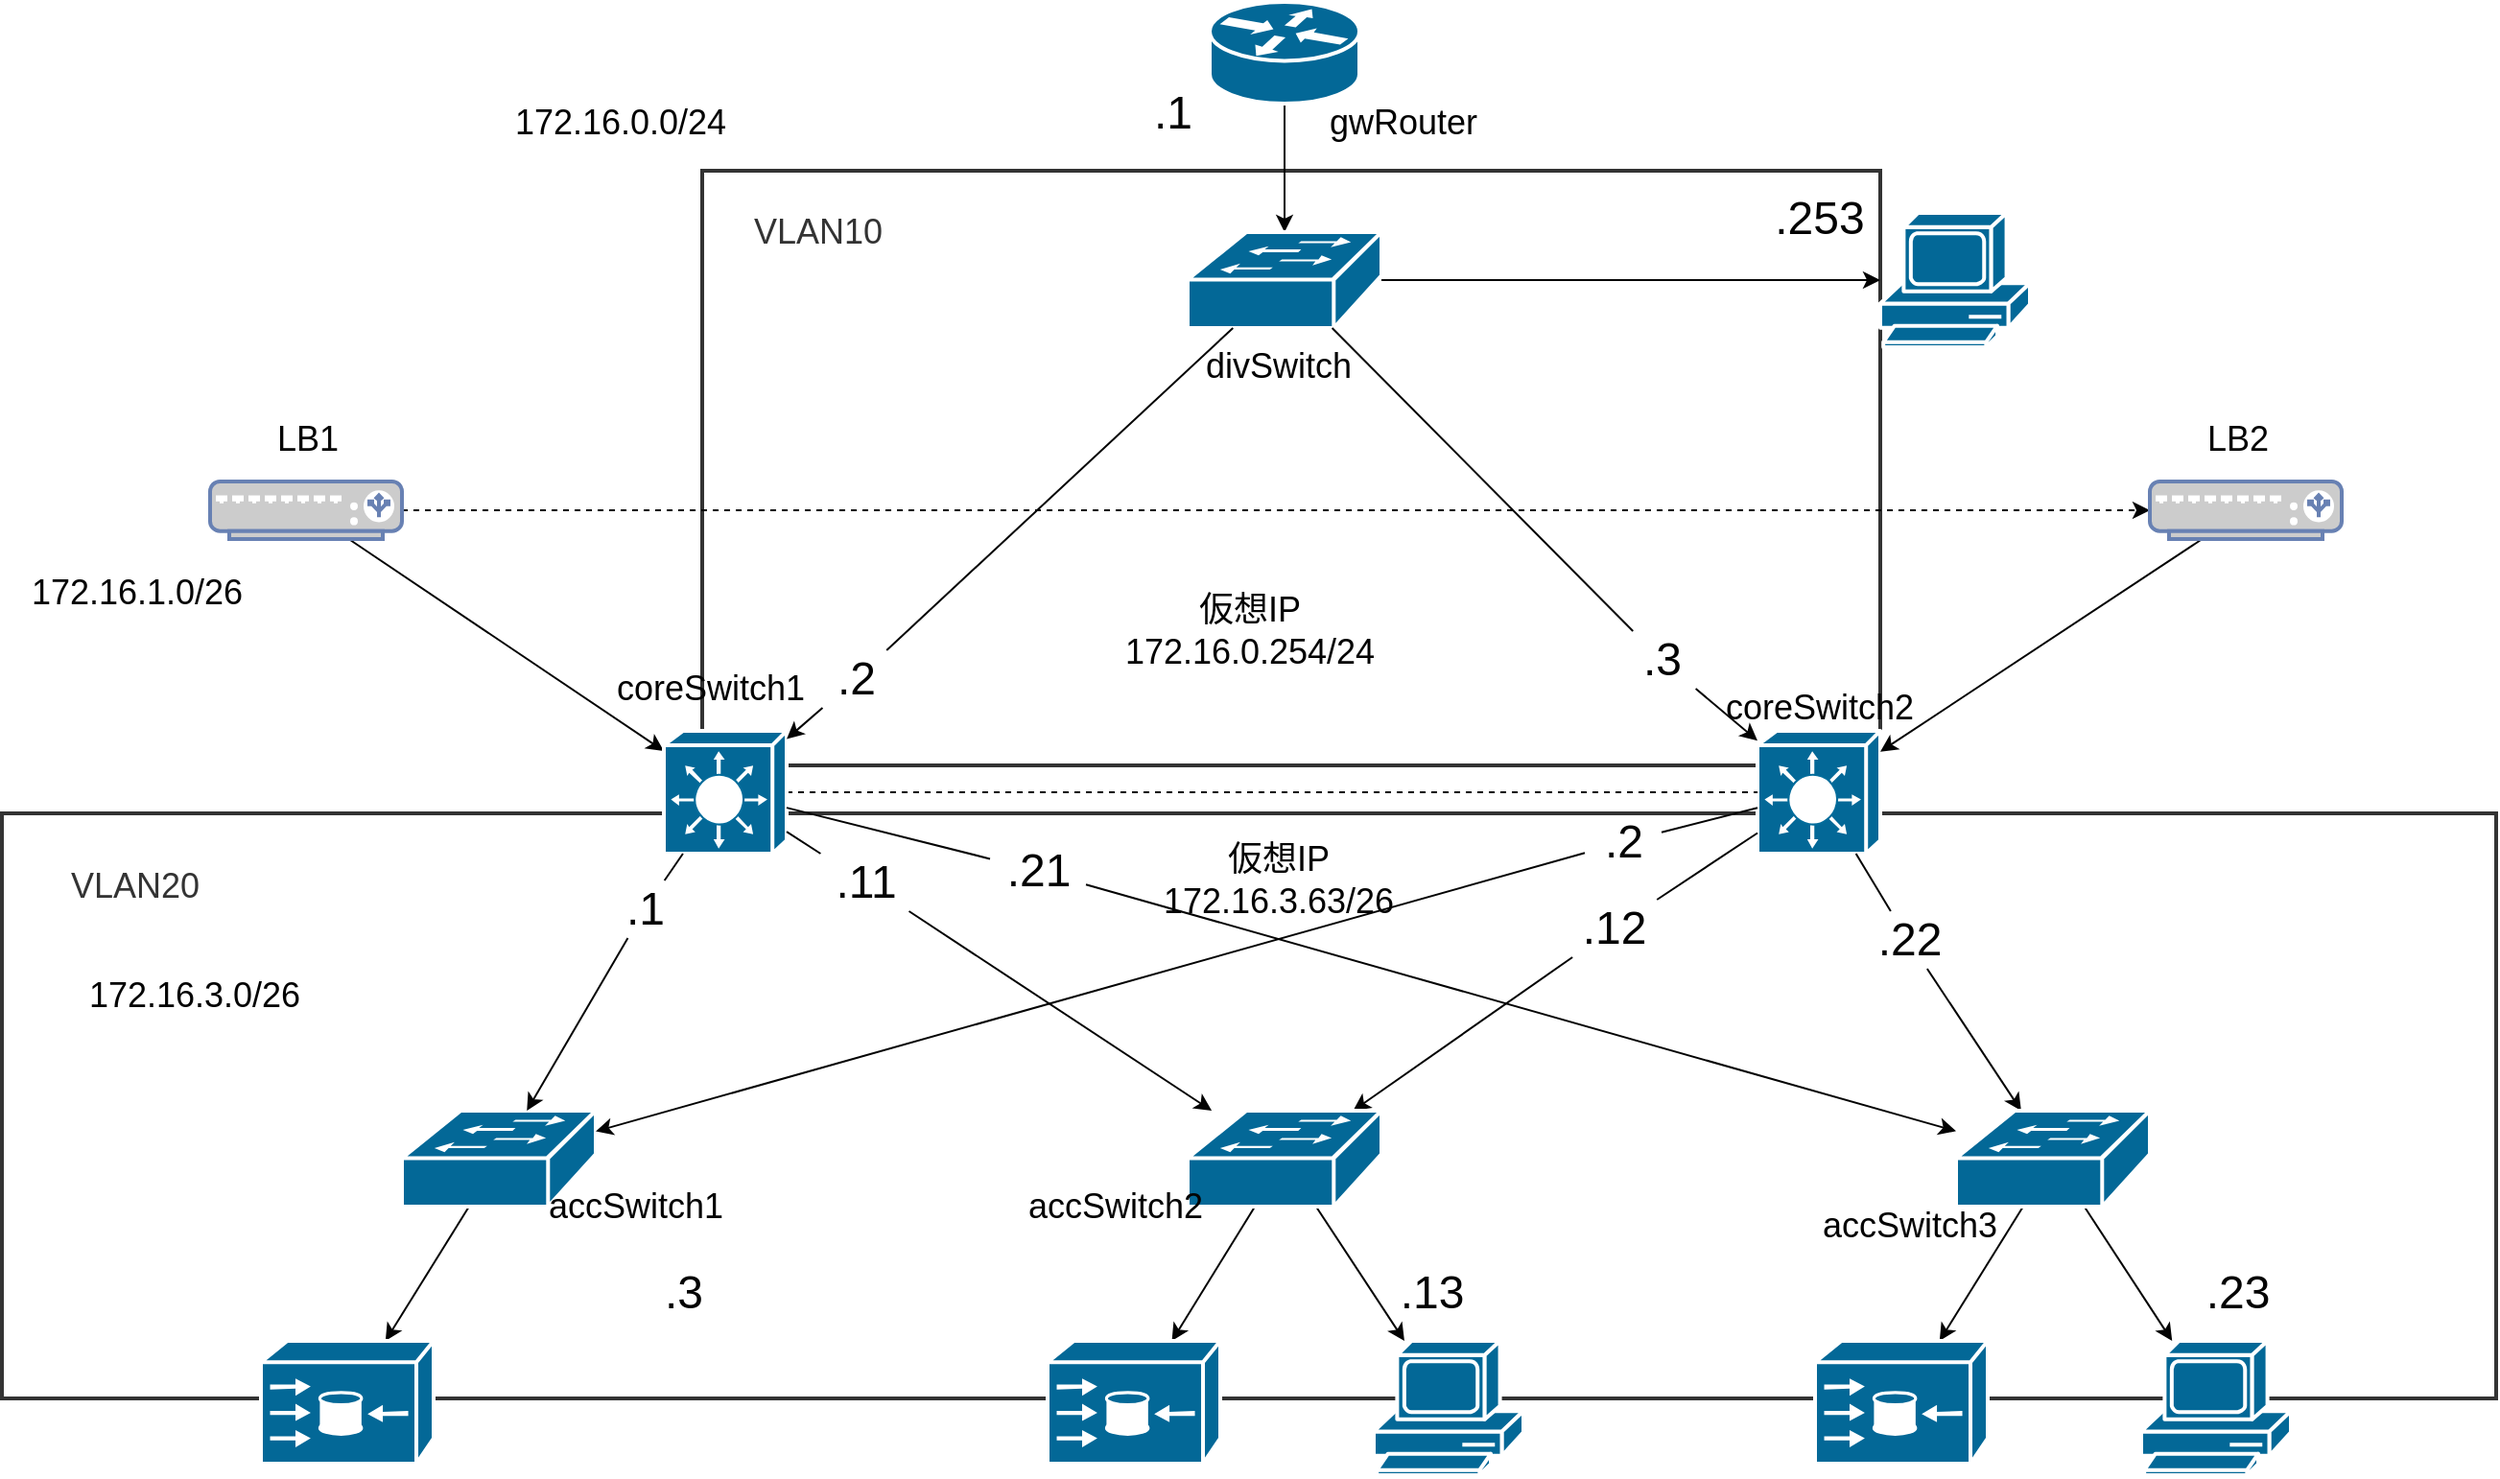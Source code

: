 <mxfile>
    <diagram id="wkji4qoLPhG2OQI54eEK" name="Page-1">
        <mxGraphModel dx="2065" dy="828" grid="1" gridSize="10" guides="1" tooltips="1" connect="1" arrows="1" fold="1" page="1" pageScale="1" pageWidth="827" pageHeight="1169" background="#ffffff" math="0" shadow="0">
            <root>
                <mxCell id="0"/>
                <mxCell id="1" parent="0"/>
                <mxCell id="130" value="" style="fillColor=none;verticalAlign=top;fontStyle=1;fontSize=24;strokeWidth=2;strokeColor=#333333;fontColor=#333333;" vertex="1" parent="1">
                    <mxGeometry x="-680" y="585" width="1300" height="305" as="geometry"/>
                </mxCell>
                <mxCell id="128" value="" style="verticalAlign=top;fontStyle=1;fontSize=24;strokeWidth=2;fillColor=none;strokeColor=#333333;fontColor=#333333;" vertex="1" parent="1">
                    <mxGeometry x="-315" y="250" width="614" height="310" as="geometry"/>
                </mxCell>
                <mxCell id="56" style="edgeStyle=none;html=1;endArrow=classic;endFill=1;fontColor=#030303;strokeColor=#030303;" parent="1" source="3" target="16" edge="1">
                    <mxGeometry relative="1" as="geometry"/>
                </mxCell>
                <mxCell id="3" value="" style="shape=mxgraph.cisco.routers.router;sketch=0;html=1;pointerEvents=1;dashed=0;fillColor=#036897;strokeColor=#ffffff;strokeWidth=2;verticalLabelPosition=bottom;verticalAlign=top;align=center;outlineConnect=0;fontColor=#030303;" parent="1" vertex="1">
                    <mxGeometry x="-50.5" y="162" width="78" height="53" as="geometry"/>
                </mxCell>
                <mxCell id="70" style="edgeStyle=none;html=1;endArrow=classic;endFill=1;strokeColor=#030303;fontColor=#030303;" parent="1" source="4" target="7" edge="1">
                    <mxGeometry relative="1" as="geometry"/>
                </mxCell>
                <mxCell id="4" value="" style="shape=mxgraph.cisco.switches.workgroup_switch;sketch=0;html=1;pointerEvents=1;dashed=0;fillColor=#036897;strokeColor=#ffffff;strokeWidth=2;verticalLabelPosition=bottom;verticalAlign=top;align=center;outlineConnect=0;fontColor=#030303;" parent="1" vertex="1">
                    <mxGeometry x="-471.5" y="740" width="101" height="50" as="geometry"/>
                </mxCell>
                <mxCell id="66" style="edgeStyle=none;html=1;endArrow=classic;endFill=1;strokeColor=#030303;fontColor=#030303;startArrow=none;" parent="1" source="102" target="11" edge="1">
                    <mxGeometry relative="1" as="geometry"/>
                </mxCell>
                <mxCell id="67" style="edgeStyle=none;html=1;endArrow=classic;endFill=1;strokeColor=#030303;fontColor=#030303;startArrow=none;" parent="1" source="99" target="10" edge="1">
                    <mxGeometry relative="1" as="geometry"/>
                </mxCell>
                <mxCell id="68" style="edgeStyle=none;html=1;endArrow=classic;endFill=1;strokeColor=#030303;fontColor=#030303;startArrow=none;" parent="1" source="94" target="4" edge="1">
                    <mxGeometry relative="1" as="geometry"/>
                </mxCell>
                <mxCell id="5" value="" style="shape=mxgraph.cisco.switches.layer_3_switch;sketch=0;html=1;pointerEvents=1;dashed=0;fillColor=#036897;strokeColor=#ffffff;strokeWidth=2;verticalLabelPosition=bottom;verticalAlign=top;align=center;outlineConnect=0;fontColor=#030303;" parent="1" vertex="1">
                    <mxGeometry x="235" y="542" width="64" height="64" as="geometry"/>
                </mxCell>
                <mxCell id="60" style="edgeStyle=none;html=1;endArrow=classic;endFill=1;strokeColor=#030303;dashed=1;fontColor=#030303;" parent="1" source="6" target="8" edge="1">
                    <mxGeometry relative="1" as="geometry"/>
                </mxCell>
                <mxCell id="61" style="edgeStyle=none;html=1;endArrow=classic;endFill=1;strokeColor=#030303;fontColor=#030303;" parent="1" source="6" target="9" edge="1">
                    <mxGeometry relative="1" as="geometry"/>
                </mxCell>
                <mxCell id="6" value="" style="fontColor=#030303;verticalAlign=top;verticalLabelPosition=bottom;labelPosition=center;align=center;html=1;outlineConnect=0;fillColor=#CCCCCC;strokeColor=#6881B3;gradientColor=none;gradientDirection=north;strokeWidth=2;shape=mxgraph.networks.load_balancer;" parent="1" vertex="1">
                    <mxGeometry x="-571.5" y="412" width="100" height="30" as="geometry"/>
                </mxCell>
                <mxCell id="7" value="" style="shape=mxgraph.cisco.directors.content_engine_(cache_director);sketch=0;html=1;pointerEvents=1;dashed=0;fillColor=#036897;strokeColor=#ffffff;strokeWidth=2;verticalLabelPosition=bottom;verticalAlign=top;align=center;outlineConnect=0;fontColor=#030303;" parent="1" vertex="1">
                    <mxGeometry x="-545" y="860" width="90" height="64" as="geometry"/>
                </mxCell>
                <mxCell id="62" style="edgeStyle=none;html=1;endArrow=classic;endFill=1;strokeColor=#030303;fontColor=#030303;" parent="1" source="8" target="5" edge="1">
                    <mxGeometry relative="1" as="geometry"/>
                </mxCell>
                <mxCell id="8" value="" style="fontColor=#030303;verticalAlign=top;verticalLabelPosition=bottom;labelPosition=center;align=center;html=1;outlineConnect=0;fillColor=#CCCCCC;strokeColor=#6881B3;gradientColor=none;gradientDirection=north;strokeWidth=2;shape=mxgraph.networks.load_balancer;" parent="1" vertex="1">
                    <mxGeometry x="439.5" y="412" width="100" height="30" as="geometry"/>
                </mxCell>
                <mxCell id="32" style="edgeStyle=none;html=1;entryX=0;entryY=0.5;entryDx=0;entryDy=0;entryPerimeter=0;strokeColor=#030303;endArrow=none;endFill=0;dashed=1;fontColor=#030303;" parent="1" source="9" target="5" edge="1">
                    <mxGeometry relative="1" as="geometry"/>
                </mxCell>
                <mxCell id="64" style="edgeStyle=none;html=1;endArrow=classic;endFill=1;strokeColor=#030303;fontColor=#030303;startArrow=none;" parent="1" source="101" target="11" edge="1">
                    <mxGeometry relative="1" as="geometry"/>
                </mxCell>
                <mxCell id="65" style="edgeStyle=none;html=1;endArrow=classic;endFill=1;strokeColor=#030303;fontColor=#030303;startArrow=none;" parent="1" source="95" target="4" edge="1">
                    <mxGeometry relative="1" as="geometry"/>
                </mxCell>
                <mxCell id="69" style="edgeStyle=none;html=1;endArrow=classic;endFill=1;strokeColor=#030303;fontColor=#030303;startArrow=none;" parent="1" source="98" target="10" edge="1">
                    <mxGeometry relative="1" as="geometry"/>
                </mxCell>
                <mxCell id="9" value="" style="shape=mxgraph.cisco.switches.layer_3_switch;sketch=0;html=1;pointerEvents=1;dashed=0;fillColor=#036897;strokeColor=#ffffff;strokeWidth=2;verticalLabelPosition=bottom;verticalAlign=top;align=center;outlineConnect=0;fontColor=#030303;" parent="1" vertex="1">
                    <mxGeometry x="-335" y="542" width="64" height="64" as="geometry"/>
                </mxCell>
                <mxCell id="72" style="edgeStyle=none;html=1;endArrow=classic;endFill=1;strokeColor=#030303;fontColor=#030303;" parent="1" source="10" target="25" edge="1">
                    <mxGeometry relative="1" as="geometry"/>
                </mxCell>
                <mxCell id="73" style="edgeStyle=none;html=1;endArrow=classic;endFill=1;strokeColor=#030303;fontColor=#030303;" parent="1" source="10" target="24" edge="1">
                    <mxGeometry relative="1" as="geometry"/>
                </mxCell>
                <mxCell id="10" value="" style="shape=mxgraph.cisco.switches.workgroup_switch;sketch=0;html=1;pointerEvents=1;dashed=0;fillColor=#036897;strokeColor=#ffffff;strokeWidth=2;verticalLabelPosition=bottom;verticalAlign=top;align=center;outlineConnect=0;fontColor=#030303;" parent="1" vertex="1">
                    <mxGeometry x="-62" y="740" width="101" height="50" as="geometry"/>
                </mxCell>
                <mxCell id="74" style="edgeStyle=none;html=1;endArrow=classic;endFill=1;strokeColor=#030303;fontColor=#030303;" parent="1" source="11" target="23" edge="1">
                    <mxGeometry relative="1" as="geometry"/>
                </mxCell>
                <mxCell id="75" style="edgeStyle=none;html=1;endArrow=classic;endFill=1;strokeColor=#030303;fontColor=#030303;" parent="1" source="11" target="22" edge="1">
                    <mxGeometry relative="1" as="geometry"/>
                </mxCell>
                <mxCell id="11" value="" style="shape=mxgraph.cisco.switches.workgroup_switch;sketch=0;html=1;pointerEvents=1;dashed=0;fillColor=#036897;strokeColor=#ffffff;strokeWidth=2;verticalLabelPosition=bottom;verticalAlign=top;align=center;outlineConnect=0;fontColor=#030303;" parent="1" vertex="1">
                    <mxGeometry x="338.5" y="740" width="101" height="50" as="geometry"/>
                </mxCell>
                <mxCell id="57" style="edgeStyle=none;html=1;endArrow=classic;endFill=1;strokeColor=#030303;fontColor=#030303;startArrow=none;" parent="1" source="84" target="9" edge="1">
                    <mxGeometry relative="1" as="geometry"/>
                </mxCell>
                <mxCell id="58" style="edgeStyle=none;html=1;endArrow=classic;endFill=1;strokeColor=#030303;fontColor=#030303;startArrow=none;" parent="1" source="85" target="5" edge="1">
                    <mxGeometry relative="1" as="geometry"/>
                </mxCell>
                <mxCell id="77" style="edgeStyle=none;html=1;endArrow=classic;endFill=1;strokeColor=#030303;fontColor=#030303;" parent="1" source="16" target="17" edge="1">
                    <mxGeometry relative="1" as="geometry"/>
                </mxCell>
                <mxCell id="16" value="" style="shape=mxgraph.cisco.switches.workgroup_switch;sketch=0;html=1;pointerEvents=1;dashed=0;fillColor=#036897;strokeColor=#ffffff;strokeWidth=2;verticalLabelPosition=bottom;verticalAlign=top;align=center;outlineConnect=0;fontColor=#030303;" parent="1" vertex="1">
                    <mxGeometry x="-62" y="282" width="101" height="50" as="geometry"/>
                </mxCell>
                <mxCell id="17" value="" style="shape=mxgraph.cisco.computers_and_peripherals.pc;sketch=0;html=1;pointerEvents=1;dashed=0;fillColor=#036897;strokeColor=#ffffff;strokeWidth=2;verticalLabelPosition=bottom;verticalAlign=top;align=center;outlineConnect=0;fontColor=#030303;" parent="1" vertex="1">
                    <mxGeometry x="299" y="272" width="78" height="70" as="geometry"/>
                </mxCell>
                <mxCell id="22" value="" style="shape=mxgraph.cisco.computers_and_peripherals.pc;sketch=0;html=1;pointerEvents=1;dashed=0;fillColor=#036897;strokeColor=#ffffff;strokeWidth=2;verticalLabelPosition=bottom;verticalAlign=top;align=center;outlineConnect=0;fontColor=#030303;" parent="1" vertex="1">
                    <mxGeometry x="435" y="860" width="78" height="70" as="geometry"/>
                </mxCell>
                <mxCell id="23" value="" style="shape=mxgraph.cisco.directors.content_engine_(cache_director);sketch=0;html=1;pointerEvents=1;dashed=0;fillColor=#036897;strokeColor=#ffffff;strokeWidth=2;verticalLabelPosition=bottom;verticalAlign=top;align=center;outlineConnect=0;fontColor=#030303;" parent="1" vertex="1">
                    <mxGeometry x="265" y="860" width="90" height="64" as="geometry"/>
                </mxCell>
                <mxCell id="24" value="" style="shape=mxgraph.cisco.computers_and_peripherals.pc;sketch=0;html=1;pointerEvents=1;dashed=0;fillColor=#036897;strokeColor=#ffffff;strokeWidth=2;verticalLabelPosition=bottom;verticalAlign=top;align=center;outlineConnect=0;fontColor=#030303;" parent="1" vertex="1">
                    <mxGeometry x="35" y="860" width="78" height="70" as="geometry"/>
                </mxCell>
                <mxCell id="25" value="" style="shape=mxgraph.cisco.directors.content_engine_(cache_director);sketch=0;html=1;pointerEvents=1;dashed=0;fillColor=#036897;strokeColor=#ffffff;strokeWidth=2;verticalLabelPosition=bottom;verticalAlign=top;align=center;outlineConnect=0;fontColor=#030303;" parent="1" vertex="1">
                    <mxGeometry x="-135" y="860" width="90" height="64" as="geometry"/>
                </mxCell>
                <mxCell id="78" value="&lt;font style=&quot;font-size: 18px&quot;&gt;172.16.0.0/24&lt;/font&gt;" style="text;html=1;resizable=0;autosize=1;align=center;verticalAlign=middle;points=[];fillColor=none;strokeColor=none;rounded=0;fontColor=#030303;" parent="1" vertex="1">
                    <mxGeometry x="-423" y="215" width="130" height="20" as="geometry"/>
                </mxCell>
                <mxCell id="79" value="&lt;font style=&quot;font-size: 24px&quot;&gt;.1&lt;/font&gt;" style="text;html=1;resizable=0;autosize=1;align=center;verticalAlign=middle;points=[];fillColor=none;strokeColor=none;rounded=0;fontSize=24;fontColor=#030303;" parent="1" vertex="1">
                    <mxGeometry x="-90.5" y="205" width="40" height="30" as="geometry"/>
                </mxCell>
                <mxCell id="81" value="&lt;font style=&quot;font-size: 18px&quot;&gt;172.16.3.0/26&lt;/font&gt;" style="text;html=1;resizable=0;autosize=1;align=center;verticalAlign=middle;points=[];fillColor=none;strokeColor=none;rounded=0;fontColor=#030303;" vertex="1" parent="1">
                    <mxGeometry x="-645" y="670" width="130" height="20" as="geometry"/>
                </mxCell>
                <mxCell id="82" value="&lt;font style=&quot;font-size: 24px&quot;&gt;.253&lt;/font&gt;" style="text;html=1;resizable=0;autosize=1;align=center;verticalAlign=middle;points=[];fillColor=none;strokeColor=none;rounded=0;fontSize=24;fontColor=#030303;" vertex="1" parent="1">
                    <mxGeometry x="237" y="260" width="60" height="30" as="geometry"/>
                </mxCell>
                <mxCell id="83" value="&lt;font style=&quot;font-size: 18px&quot;&gt;仮想IP&lt;br&gt;172.16.0.254/24&lt;/font&gt;" style="text;html=1;resizable=0;autosize=1;align=center;verticalAlign=middle;points=[];fillColor=none;strokeColor=none;rounded=0;fontColor=#030303;fontStyle=0" vertex="1" parent="1">
                    <mxGeometry x="-105" y="470" width="150" height="40" as="geometry"/>
                </mxCell>
                <mxCell id="93" value="&lt;font style=&quot;font-size: 18px&quot;&gt;仮想IP&lt;br&gt;172.16.3.63/26&lt;/font&gt;" style="text;html=1;resizable=0;autosize=1;align=center;verticalAlign=middle;points=[];fillColor=none;strokeColor=none;rounded=0;fontColor=#030303;fontStyle=0" vertex="1" parent="1">
                    <mxGeometry x="-85.5" y="600" width="140" height="40" as="geometry"/>
                </mxCell>
                <mxCell id="94" value="&lt;font style=&quot;font-size: 24px&quot;&gt;.2&lt;/font&gt;" style="text;html=1;resizable=0;autosize=1;align=center;verticalAlign=middle;points=[];fillColor=none;strokeColor=none;rounded=0;fontSize=24;fontColor=#030303;" vertex="1" parent="1">
                    <mxGeometry x="145" y="585" width="40" height="30" as="geometry"/>
                </mxCell>
                <mxCell id="96" value="" style="edgeStyle=none;html=1;endArrow=none;endFill=1;strokeColor=#030303;fontColor=#030303;" edge="1" parent="1" source="5" target="94">
                    <mxGeometry relative="1" as="geometry">
                        <mxPoint x="235" y="582.884" as="sourcePoint"/>
                        <mxPoint x="-370.5" y="750.98" as="targetPoint"/>
                    </mxGeometry>
                </mxCell>
                <mxCell id="97" value="&lt;font style=&quot;font-size: 24px&quot;&gt;.3&lt;/font&gt;" style="text;html=1;resizable=0;autosize=1;align=center;verticalAlign=middle;points=[];fillColor=none;strokeColor=none;rounded=0;fontSize=24;fontColor=#030303;" vertex="1" parent="1">
                    <mxGeometry x="-345" y="820" width="40" height="30" as="geometry"/>
                </mxCell>
                <mxCell id="100" value="&lt;font style=&quot;font-size: 24px&quot;&gt;.13&lt;/font&gt;" style="text;html=1;resizable=0;autosize=1;align=center;verticalAlign=middle;points=[];fillColor=none;strokeColor=none;rounded=0;fontSize=24;fontColor=#030303;" vertex="1" parent="1">
                    <mxGeometry x="40" y="820" width="50" height="30" as="geometry"/>
                </mxCell>
                <mxCell id="103" value="&lt;font style=&quot;font-size: 24px&quot;&gt;.23&lt;/font&gt;" style="text;html=1;resizable=0;autosize=1;align=center;verticalAlign=middle;points=[];fillColor=none;strokeColor=none;rounded=0;fontSize=24;fontColor=#030303;" vertex="1" parent="1">
                    <mxGeometry x="460" y="820" width="50" height="30" as="geometry"/>
                </mxCell>
                <mxCell id="101" value="&lt;font style=&quot;font-size: 24px&quot;&gt;.21&lt;/font&gt;" style="text;html=1;resizable=0;autosize=1;align=center;verticalAlign=middle;points=[];fillColor=none;strokeColor=none;rounded=0;fontSize=24;fontColor=#030303;" vertex="1" parent="1">
                    <mxGeometry x="-165" y="600" width="50" height="30" as="geometry"/>
                </mxCell>
                <mxCell id="104" value="" style="edgeStyle=none;html=1;endArrow=none;endFill=1;strokeColor=#030303;fontColor=#030303;" edge="1" parent="1" source="9" target="101">
                    <mxGeometry relative="1" as="geometry">
                        <mxPoint x="-271" y="582.832" as="sourcePoint"/>
                        <mxPoint x="338.5" y="751.061" as="targetPoint"/>
                    </mxGeometry>
                </mxCell>
                <mxCell id="105" value="&lt;font style=&quot;font-size: 18px&quot;&gt;172.16.1.0/26&lt;/font&gt;" style="text;html=1;resizable=0;autosize=1;align=center;verticalAlign=middle;points=[];fillColor=none;strokeColor=none;rounded=0;fontColor=#030303;" vertex="1" parent="1">
                    <mxGeometry x="-675" y="460" width="130" height="20" as="geometry"/>
                </mxCell>
                <mxCell id="84" value="&lt;font style=&quot;font-size: 24px&quot;&gt;.2&lt;/font&gt;" style="text;html=1;resizable=0;autosize=1;align=center;verticalAlign=middle;points=[];fillColor=none;strokeColor=none;rounded=0;fontSize=24;fontColor=#030303;" vertex="1" parent="1">
                    <mxGeometry x="-255" y="500" width="40" height="30" as="geometry"/>
                </mxCell>
                <mxCell id="106" value="" style="edgeStyle=none;html=1;endArrow=none;endFill=1;strokeColor=#030303;fontColor=#030303;" edge="1" parent="1" source="16" target="84">
                    <mxGeometry relative="1" as="geometry">
                        <mxPoint x="-38.794" y="332" as="sourcePoint"/>
                        <mxPoint x="-271" y="544.69" as="targetPoint"/>
                    </mxGeometry>
                </mxCell>
                <mxCell id="85" value="&lt;font style=&quot;font-size: 24px&quot;&gt;.3&lt;/font&gt;" style="text;html=1;resizable=0;autosize=1;align=center;verticalAlign=middle;points=[];fillColor=none;strokeColor=none;rounded=0;fontSize=24;fontColor=#030303;" vertex="1" parent="1">
                    <mxGeometry x="165" y="490" width="40" height="30" as="geometry"/>
                </mxCell>
                <mxCell id="107" value="" style="edgeStyle=none;html=1;endArrow=none;endFill=1;strokeColor=#030303;fontColor=#030303;" edge="1" parent="1" source="16" target="85">
                    <mxGeometry relative="1" as="geometry">
                        <mxPoint x="14.577" y="332" as="sourcePoint"/>
                        <mxPoint x="235" y="543.321" as="targetPoint"/>
                    </mxGeometry>
                </mxCell>
                <mxCell id="98" value="&lt;font style=&quot;font-size: 24px&quot;&gt;.11&lt;/font&gt;" style="text;html=1;resizable=0;autosize=1;align=center;verticalAlign=middle;points=[];fillColor=none;strokeColor=none;rounded=0;fontSize=24;fontColor=#030303;" vertex="1" parent="1">
                    <mxGeometry x="-255" y="606" width="50" height="30" as="geometry"/>
                </mxCell>
                <mxCell id="108" value="" style="edgeStyle=none;html=1;endArrow=none;endFill=1;strokeColor=#030303;fontColor=#030303;" edge="1" parent="1" source="9" target="98">
                    <mxGeometry relative="1" as="geometry">
                        <mxPoint x="-271" y="594.967" as="sourcePoint"/>
                        <mxPoint x="-49.654" y="740" as="targetPoint"/>
                    </mxGeometry>
                </mxCell>
                <mxCell id="95" value="&lt;font style=&quot;font-size: 24px&quot;&gt;.1&lt;/font&gt;" style="text;html=1;resizable=0;autosize=1;align=center;verticalAlign=middle;points=[];fillColor=none;strokeColor=none;rounded=0;fontSize=24;fontColor=#030303;" vertex="1" parent="1">
                    <mxGeometry x="-365" y="620" width="40" height="30" as="geometry"/>
                </mxCell>
                <mxCell id="109" value="" style="edgeStyle=none;html=1;endArrow=none;endFill=1;strokeColor=#030303;fontColor=#030303;" edge="1" parent="1" source="9" target="95">
                    <mxGeometry relative="1" as="geometry">
                        <mxPoint x="-322.77" y="606" as="sourcePoint"/>
                        <mxPoint x="-405.555" y="740" as="targetPoint"/>
                    </mxGeometry>
                </mxCell>
                <mxCell id="99" value="&lt;font style=&quot;font-size: 24px&quot;&gt;.12&lt;/font&gt;" style="text;html=1;resizable=0;autosize=1;align=center;verticalAlign=middle;points=[];fillColor=none;strokeColor=none;rounded=0;fontSize=24;fontColor=#030303;" vertex="1" parent="1">
                    <mxGeometry x="135" y="630" width="50" height="30" as="geometry"/>
                </mxCell>
                <mxCell id="110" value="" style="edgeStyle=none;html=1;endArrow=none;endFill=1;strokeColor=#030303;fontColor=#030303;" edge="1" parent="1" source="5" target="99">
                    <mxGeometry relative="1" as="geometry">
                        <mxPoint x="235" y="595.946" as="sourcePoint"/>
                        <mxPoint x="24.953" y="740" as="targetPoint"/>
                    </mxGeometry>
                </mxCell>
                <mxCell id="102" value="&lt;font style=&quot;font-size: 24px&quot;&gt;.22&lt;/font&gt;" style="text;html=1;resizable=0;autosize=1;align=center;verticalAlign=middle;points=[];fillColor=none;strokeColor=none;rounded=0;fontSize=24;fontColor=#030303;" vertex="1" parent="1">
                    <mxGeometry x="288.5" y="636" width="50" height="30" as="geometry"/>
                </mxCell>
                <mxCell id="111" value="" style="edgeStyle=none;html=1;endArrow=none;endFill=1;strokeColor=#030303;fontColor=#030303;" edge="1" parent="1" source="5" target="102">
                    <mxGeometry relative="1" as="geometry">
                        <mxPoint x="287.44" y="606" as="sourcePoint"/>
                        <mxPoint x="373.031" y="740" as="targetPoint"/>
                    </mxGeometry>
                </mxCell>
                <mxCell id="114" value="&lt;span style=&quot;font-size: 18px&quot;&gt;divSwitch&lt;/span&gt;" style="text;html=1;resizable=0;autosize=1;align=center;verticalAlign=middle;points=[];fillColor=none;strokeColor=none;rounded=0;fontColor=#030303;" vertex="1" parent="1">
                    <mxGeometry x="-60.5" y="342" width="90" height="20" as="geometry"/>
                </mxCell>
                <mxCell id="115" value="&lt;span style=&quot;font-size: 18px&quot;&gt;gwRouter&lt;br&gt;&lt;/span&gt;" style="text;html=1;resizable=0;autosize=1;align=center;verticalAlign=middle;points=[];fillColor=none;strokeColor=none;rounded=0;fontColor=#030303;" vertex="1" parent="1">
                    <mxGeometry x="5" y="215" width="90" height="20" as="geometry"/>
                </mxCell>
                <mxCell id="116" value="&lt;span style=&quot;font-size: 18px&quot;&gt;coreS&lt;/span&gt;&lt;span style=&quot;font-size: 18px&quot;&gt;witch&lt;/span&gt;&lt;span style=&quot;font-size: 18px&quot;&gt;1&lt;/span&gt;" style="text;html=1;resizable=0;autosize=1;align=center;verticalAlign=middle;points=[];fillColor=none;strokeColor=none;rounded=0;fontColor=#030303;" vertex="1" parent="1">
                    <mxGeometry x="-366" y="510" width="110" height="20" as="geometry"/>
                </mxCell>
                <mxCell id="117" value="&lt;span style=&quot;font-size: 18px&quot;&gt;coreS&lt;/span&gt;&lt;span style=&quot;font-size: 18px&quot;&gt;witch2&lt;/span&gt;" style="text;html=1;resizable=0;autosize=1;align=center;verticalAlign=middle;points=[];fillColor=none;strokeColor=none;rounded=0;fontColor=#030303;" vertex="1" parent="1">
                    <mxGeometry x="212" y="520" width="110" height="20" as="geometry"/>
                </mxCell>
                <mxCell id="118" value="&lt;span style=&quot;font-size: 18px&quot;&gt;LB1&lt;/span&gt;" style="text;html=1;resizable=0;autosize=1;align=center;verticalAlign=middle;points=[];fillColor=none;strokeColor=none;rounded=0;fontColor=#030303;" vertex="1" parent="1">
                    <mxGeometry x="-546.5" y="380" width="50" height="20" as="geometry"/>
                </mxCell>
                <mxCell id="119" value="&lt;span style=&quot;font-size: 18px&quot;&gt;LB2&lt;/span&gt;" style="text;html=1;resizable=0;autosize=1;align=center;verticalAlign=middle;points=[];fillColor=none;strokeColor=none;rounded=0;fontColor=#030303;" vertex="1" parent="1">
                    <mxGeometry x="460" y="380" width="50" height="20" as="geometry"/>
                </mxCell>
                <mxCell id="120" value="&lt;span style=&quot;font-size: 18px&quot;&gt;accS&lt;/span&gt;&lt;span style=&quot;font-size: 18px&quot;&gt;witch&lt;/span&gt;&lt;span style=&quot;font-size: 18px&quot;&gt;1&lt;/span&gt;" style="text;html=1;resizable=0;autosize=1;align=center;verticalAlign=middle;points=[];fillColor=none;strokeColor=none;rounded=0;fontColor=#030303;" vertex="1" parent="1">
                    <mxGeometry x="-405" y="780" width="110" height="20" as="geometry"/>
                </mxCell>
                <mxCell id="121" value="&lt;span style=&quot;font-size: 18px&quot;&gt;accS&lt;/span&gt;&lt;span style=&quot;font-size: 18px&quot;&gt;witch&lt;/span&gt;&lt;span style=&quot;font-size: 18px&quot;&gt;2&lt;/span&gt;" style="text;html=1;resizable=0;autosize=1;align=center;verticalAlign=middle;points=[];fillColor=none;strokeColor=none;rounded=0;fontColor=#030303;" vertex="1" parent="1">
                    <mxGeometry x="-155.5" y="780" width="110" height="20" as="geometry"/>
                </mxCell>
                <mxCell id="122" value="&lt;span style=&quot;font-size: 18px&quot;&gt;accS&lt;/span&gt;&lt;span style=&quot;font-size: 18px&quot;&gt;witch&lt;/span&gt;&lt;span style=&quot;font-size: 18px&quot;&gt;3&lt;/span&gt;" style="text;html=1;resizable=0;autosize=1;align=center;verticalAlign=middle;points=[];fillColor=none;strokeColor=none;rounded=0;fontColor=#030303;" vertex="1" parent="1">
                    <mxGeometry x="258.5" y="790" width="110" height="20" as="geometry"/>
                </mxCell>
                <mxCell id="132" value="&lt;font style=&quot;font-size: 18px&quot;&gt;VLAN10&lt;/font&gt;" style="text;html=1;resizable=0;autosize=1;align=center;verticalAlign=middle;points=[];fillColor=none;strokeColor=none;rounded=0;fontSize=24;fontColor=#333333;" vertex="1" parent="1">
                    <mxGeometry x="-295" y="260" width="80" height="40" as="geometry"/>
                </mxCell>
                <mxCell id="134" value="&lt;font style=&quot;font-size: 18px&quot;&gt;VLAN20&lt;/font&gt;" style="text;html=1;resizable=0;autosize=1;align=center;verticalAlign=middle;points=[];fillColor=none;strokeColor=none;rounded=0;fontSize=24;fontColor=#333333;" vertex="1" parent="1">
                    <mxGeometry x="-651.5" y="601" width="80" height="40" as="geometry"/>
                </mxCell>
            </root>
        </mxGraphModel>
    </diagram>
</mxfile>